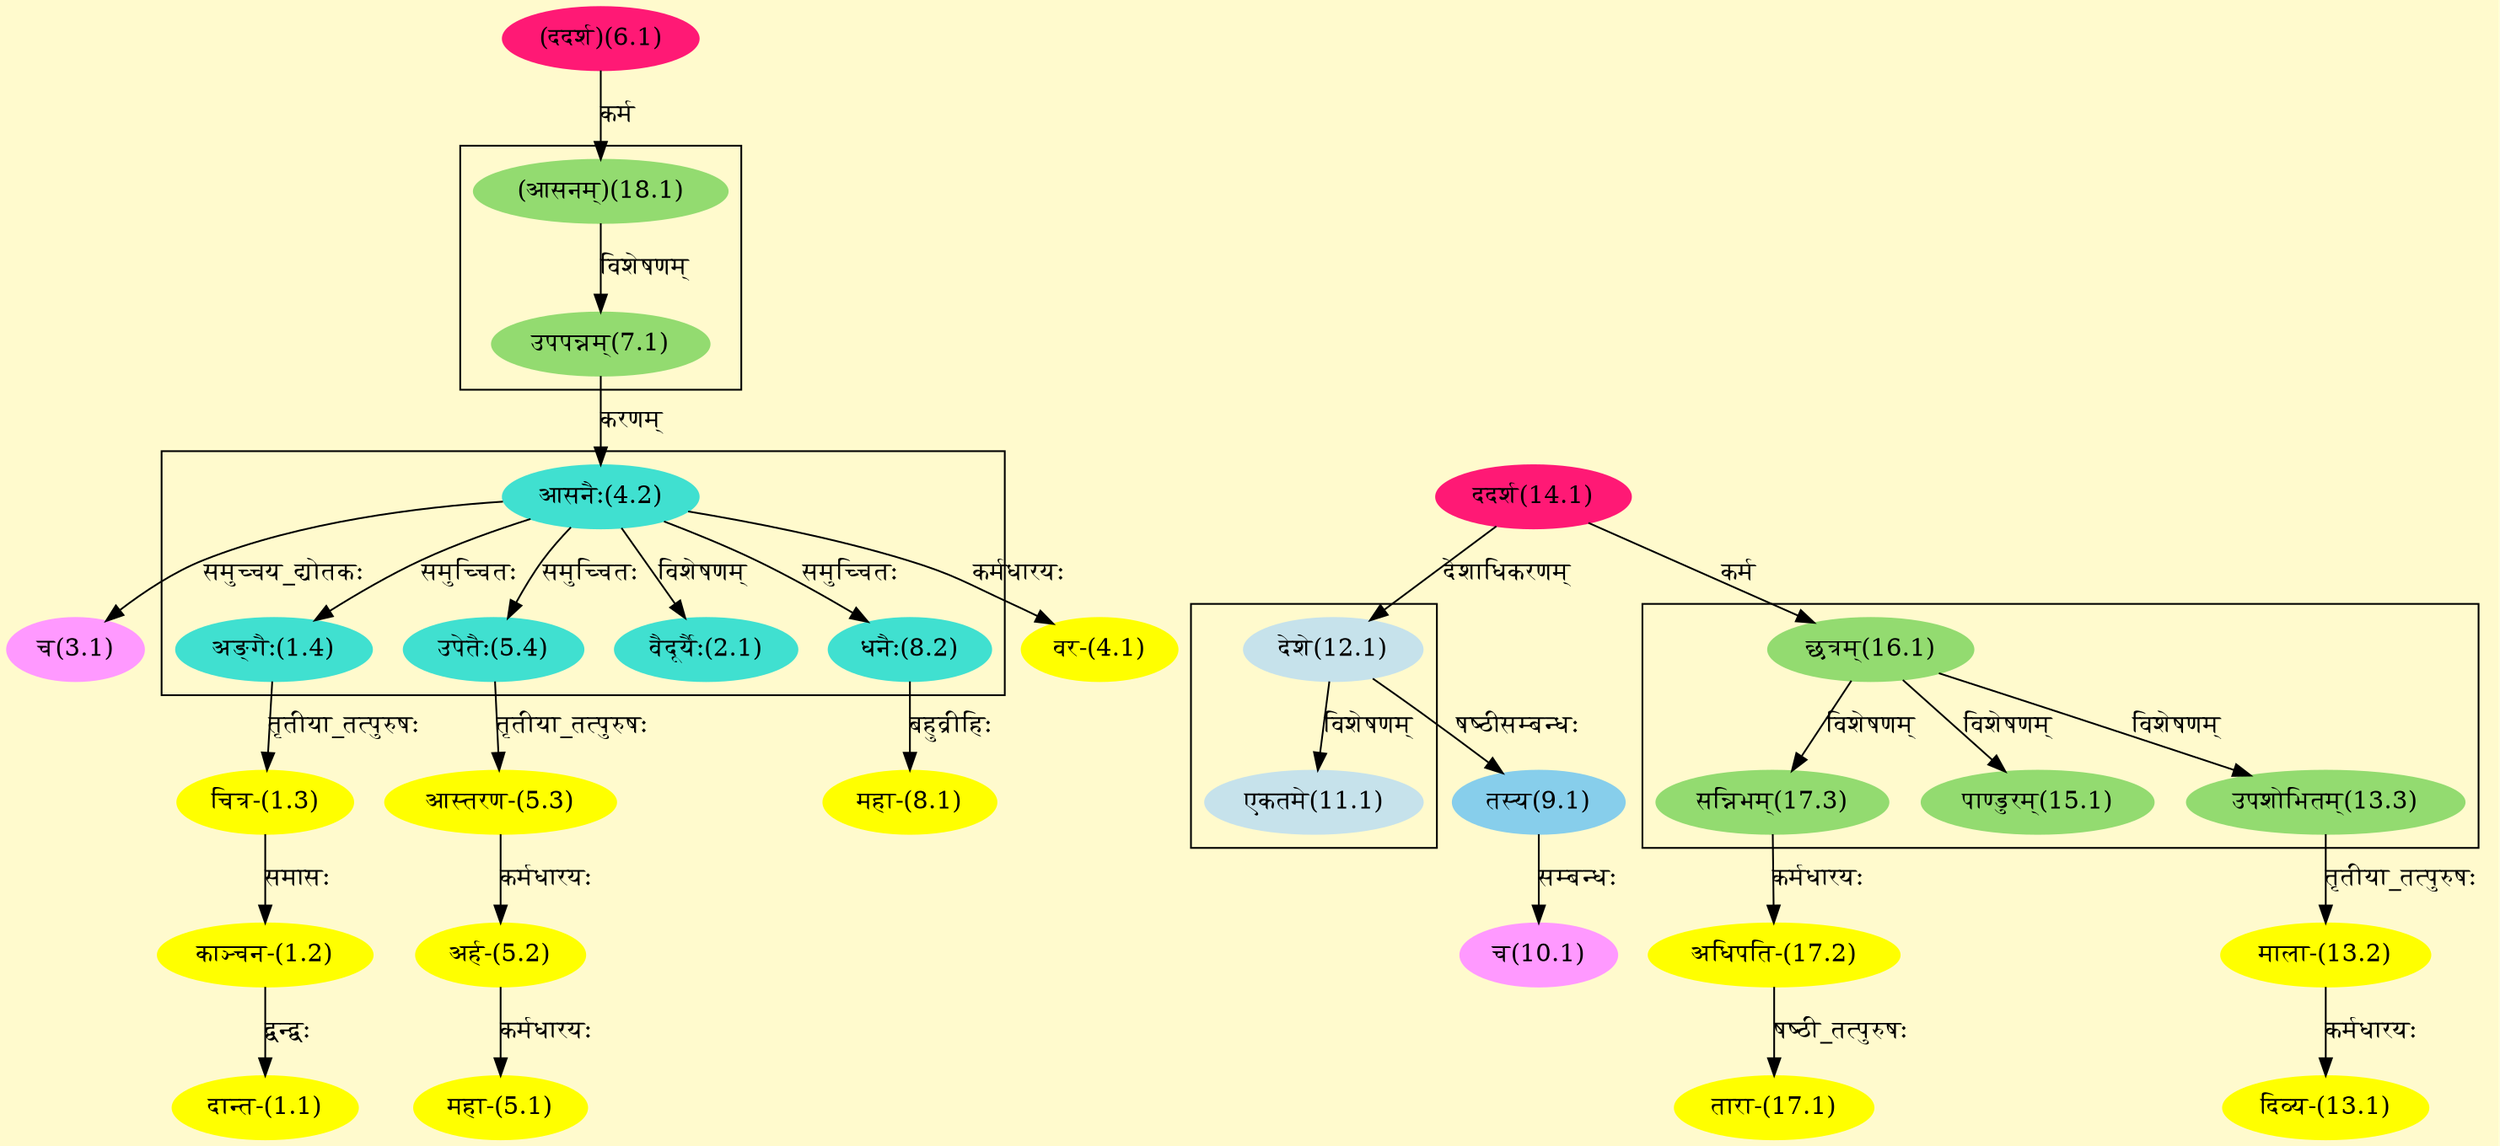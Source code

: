 digraph G{
rankdir=BT;
 compound=true;
 bgcolor="lemonchiffon1";

subgraph cluster_1{
Node1_4 [style=filled, color="#40E0D0" label = "अङ्गैः(1.4)"]
Node4_2 [style=filled, color="#40E0D0" label = "आसनैः(4.2)"]
Node2_1 [style=filled, color="#40E0D0" label = "वैदूर्यैः(2.1)"]
Node5_4 [style=filled, color="#40E0D0" label = "उपेतैः(5.4)"]
Node8_2 [style=filled, color="#40E0D0" label = "धनैः(8.2)"]

}

subgraph cluster_2{
Node7_1 [style=filled, color="#93DB70" label = "उपपन्नम्(7.1)"]
Node18_1 [style=filled, color="#93DB70" label = "(आसनम्)(18.1)"]

}

subgraph cluster_3{
Node11_1 [style=filled, color="#C6E2EB" label = "एकतमे(11.1)"]
Node12_1 [style=filled, color="#C6E2EB" label = "देशे(12.1)"]

}

subgraph cluster_4{
Node13_3 [style=filled, color="#93DB70" label = "उपशोभितम्(13.3)"]
Node16_1 [style=filled, color="#93DB70" label = "छत्रम्(16.1)"]
Node15_1 [style=filled, color="#93DB70" label = "पाण्डुरम्(15.1)"]
Node17_3 [style=filled, color="#93DB70" label = "सन्निभम्(17.3)"]

}
Node1_1 [style=filled, color="#FFFF00" label = "दान्त-(1.1)"]
Node1_2 [style=filled, color="#FFFF00" label = "काञ्चन-(1.2)"]
Node1_3 [style=filled, color="#FFFF00" label = "चित्र-(1.3)"]
Node1_4 [style=filled, color="#40E0D0" label = "अङ्गैः(1.4)"]
Node3_1 [style=filled, color="#FF99FF" label = "च(3.1)"]
Node4_2 [style=filled, color="#40E0D0" label = "आसनैः(4.2)"]
Node4_1 [style=filled, color="#FFFF00" label = "वर-(4.1)"]
Node7_1 [style=filled, color="#93DB70" label = "उपपन्नम्(7.1)"]
Node5_1 [style=filled, color="#FFFF00" label = "महा-(5.1)"]
Node5_2 [style=filled, color="#FFFF00" label = "अर्ह-(5.2)"]
Node5_3 [style=filled, color="#FFFF00" label = "आस्तरण-(5.3)"]
Node5_4 [style=filled, color="#40E0D0" label = "उपेतैः(5.4)"]
Node6_1 [style=filled, color="#FF1975" label = "(ददर्श)(6.1)"]
Node [style=filled, color="#FF1975" label = "(ददर्श)()"]
Node8_1 [style=filled, color="#FFFF00" label = "महा-(8.1)"]
Node8_2 [style=filled, color="#40E0D0" label = "धनैः(8.2)"]
Node9_1 [style=filled, color="#87CEEB" label = "तस्य(9.1)"]
Node12_1 [style=filled, color="#C6E2EB" label = "देशे(12.1)"]
Node10_1 [style=filled, color="#FF99FF" label = "च(10.1)"]
Node14_1 [style=filled, color="#FF1975" label = "ददर्श(14.1)"]
Node13_1 [style=filled, color="#FFFF00" label = "दिव्य-(13.1)"]
Node13_2 [style=filled, color="#FFFF00" label = "माला-(13.2)"]
Node13_3 [style=filled, color="#93DB70" label = "उपशोभितम्(13.3)"]
Node16_1 [style=filled, color="#93DB70" label = "छत्रम्(16.1)"]
Node17_1 [style=filled, color="#FFFF00" label = "तारा-(17.1)"]
Node17_2 [style=filled, color="#FFFF00" label = "अधिपति-(17.2)"]
Node17_3 [style=filled, color="#93DB70" label = "सन्निभम्(17.3)"]
Node18_1 [style=filled, color="#93DB70" label = "(आसनम्)(18.1)"]
/* Start of Relations section */

Node1_1 -> Node1_2 [  label="द्वन्द्वः"  dir="back" ]
Node1_2 -> Node1_3 [  label="समासः"  dir="back" ]
Node1_3 -> Node1_4 [  label="तृतीया_तत्पुरुषः"  dir="back" ]
Node1_4 -> Node4_2 [  label="समुच्चितः"  dir="back" ]
Node2_1 -> Node4_2 [  label="विशेषणम्"  dir="back" ]
Node3_1 -> Node4_2 [  label="समुच्चय_द्योतकः"  dir="back" ]
Node4_1 -> Node4_2 [  label="कर्मधारयः"  dir="back" ]
Node4_2 -> Node7_1 [  label="करणम्"  dir="back" ]
Node5_1 -> Node5_2 [  label="कर्मधारयः"  dir="back" ]
Node5_2 -> Node5_3 [  label="कर्मधारयः"  dir="back" ]
Node5_3 -> Node5_4 [  label="तृतीया_तत्पुरुषः"  dir="back" ]
Node5_4 -> Node4_2 [  label="समुच्चितः"  dir="back" ]
Node7_1 -> Node18_1 [  label="विशेषणम्"  dir="back" ]
Node8_1 -> Node8_2 [  label="बहुव्रीहिः"  dir="back" ]
Node8_2 -> Node4_2 [  label="समुच्चितः"  dir="back" ]
Node9_1 -> Node12_1 [  label="षष्ठीसम्बन्धः"  dir="back" ]
Node10_1 -> Node9_1 [  label="सम्बन्धः"  dir="back" ]
Node11_1 -> Node12_1 [  label="विशेषणम्"  dir="back" ]
Node12_1 -> Node14_1 [  label="देशाधिकरणम्"  dir="back" ]
Node13_1 -> Node13_2 [  label="कर्मधारयः"  dir="back" ]
Node13_2 -> Node13_3 [  label="तृतीया_तत्पुरुषः"  dir="back" ]
Node13_3 -> Node16_1 [  label="विशेषणम्"  dir="back" ]
Node15_1 -> Node16_1 [  label="विशेषणम्"  dir="back" ]
Node16_1 -> Node14_1 [  label="कर्म"  dir="back" ]
Node17_1 -> Node17_2 [  label="षष्ठी_तत्पुरुषः"  dir="back" ]
Node17_2 -> Node17_3 [  label="कर्मधारयः"  dir="back" ]
Node17_3 -> Node16_1 [  label="विशेषणम्"  dir="back" ]
Node18_1 -> Node6_1 [  label="कर्म"  dir="back" ]
}
